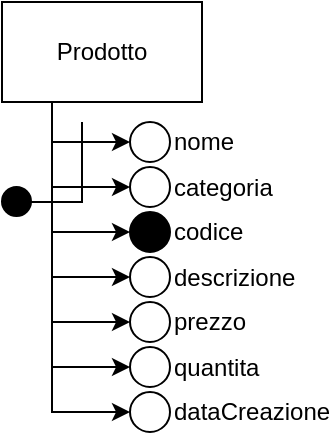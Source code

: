 <mxfile version="24.0.4" type="device">
  <diagram name="Pagina-1" id="NeiQPInyclITjD2OPLsx">
    <mxGraphModel dx="503" dy="304" grid="1" gridSize="10" guides="1" tooltips="1" connect="1" arrows="1" fold="1" page="1" pageScale="1" pageWidth="827" pageHeight="1169" math="0" shadow="0">
      <root>
        <mxCell id="0" />
        <mxCell id="1" parent="0" />
        <mxCell id="LWrKDJo1IioV-wh2_wNp-22" style="edgeStyle=orthogonalEdgeStyle;rounded=0;orthogonalLoop=1;jettySize=auto;html=1;exitX=0.25;exitY=1;exitDx=0;exitDy=0;entryX=0;entryY=0.5;entryDx=0;entryDy=0;" edge="1" parent="1" source="LWrKDJo1IioV-wh2_wNp-1" target="LWrKDJo1IioV-wh2_wNp-2">
          <mxGeometry relative="1" as="geometry" />
        </mxCell>
        <mxCell id="LWrKDJo1IioV-wh2_wNp-23" style="edgeStyle=orthogonalEdgeStyle;rounded=0;orthogonalLoop=1;jettySize=auto;html=1;exitX=0.25;exitY=1;exitDx=0;exitDy=0;entryX=0;entryY=0.5;entryDx=0;entryDy=0;" edge="1" parent="1" source="LWrKDJo1IioV-wh2_wNp-1" target="LWrKDJo1IioV-wh2_wNp-10">
          <mxGeometry relative="1" as="geometry" />
        </mxCell>
        <mxCell id="LWrKDJo1IioV-wh2_wNp-24" style="edgeStyle=orthogonalEdgeStyle;rounded=0;orthogonalLoop=1;jettySize=auto;html=1;exitX=0.25;exitY=1;exitDx=0;exitDy=0;entryX=0;entryY=0.5;entryDx=0;entryDy=0;" edge="1" parent="1" source="LWrKDJo1IioV-wh2_wNp-1" target="LWrKDJo1IioV-wh2_wNp-12">
          <mxGeometry relative="1" as="geometry" />
        </mxCell>
        <mxCell id="LWrKDJo1IioV-wh2_wNp-25" style="edgeStyle=orthogonalEdgeStyle;rounded=0;orthogonalLoop=1;jettySize=auto;html=1;exitX=0.25;exitY=1;exitDx=0;exitDy=0;entryX=0;entryY=0.5;entryDx=0;entryDy=0;" edge="1" parent="1" source="LWrKDJo1IioV-wh2_wNp-1" target="LWrKDJo1IioV-wh2_wNp-14">
          <mxGeometry relative="1" as="geometry" />
        </mxCell>
        <mxCell id="LWrKDJo1IioV-wh2_wNp-26" style="edgeStyle=orthogonalEdgeStyle;rounded=0;orthogonalLoop=1;jettySize=auto;html=1;exitX=0.25;exitY=1;exitDx=0;exitDy=0;entryX=0;entryY=0.5;entryDx=0;entryDy=0;" edge="1" parent="1" source="LWrKDJo1IioV-wh2_wNp-1" target="LWrKDJo1IioV-wh2_wNp-16">
          <mxGeometry relative="1" as="geometry" />
        </mxCell>
        <mxCell id="LWrKDJo1IioV-wh2_wNp-27" style="edgeStyle=orthogonalEdgeStyle;rounded=0;orthogonalLoop=1;jettySize=auto;html=1;exitX=0.25;exitY=1;exitDx=0;exitDy=0;entryX=0;entryY=0.5;entryDx=0;entryDy=0;" edge="1" parent="1" source="LWrKDJo1IioV-wh2_wNp-1" target="LWrKDJo1IioV-wh2_wNp-18">
          <mxGeometry relative="1" as="geometry" />
        </mxCell>
        <mxCell id="LWrKDJo1IioV-wh2_wNp-28" style="edgeStyle=orthogonalEdgeStyle;rounded=0;orthogonalLoop=1;jettySize=auto;html=1;exitX=0.25;exitY=1;exitDx=0;exitDy=0;entryX=0;entryY=0.5;entryDx=0;entryDy=0;" edge="1" parent="1" source="LWrKDJo1IioV-wh2_wNp-1" target="LWrKDJo1IioV-wh2_wNp-20">
          <mxGeometry relative="1" as="geometry" />
        </mxCell>
        <mxCell id="LWrKDJo1IioV-wh2_wNp-1" value="Prodotto" style="rounded=0;whiteSpace=wrap;html=1;" vertex="1" parent="1">
          <mxGeometry x="310" y="170" width="100" height="50" as="geometry" />
        </mxCell>
        <mxCell id="LWrKDJo1IioV-wh2_wNp-2" value="" style="ellipse;whiteSpace=wrap;html=1;aspect=fixed;" vertex="1" parent="1">
          <mxGeometry x="374" y="230" width="20" height="20" as="geometry" />
        </mxCell>
        <mxCell id="LWrKDJo1IioV-wh2_wNp-3" value="nome" style="text;html=1;align=left;verticalAlign=middle;whiteSpace=wrap;rounded=0;" vertex="1" parent="1">
          <mxGeometry x="394" y="227.5" width="60" height="25" as="geometry" />
        </mxCell>
        <mxCell id="LWrKDJo1IioV-wh2_wNp-10" value="" style="ellipse;whiteSpace=wrap;html=1;aspect=fixed;" vertex="1" parent="1">
          <mxGeometry x="374" y="252.5" width="20" height="20" as="geometry" />
        </mxCell>
        <mxCell id="LWrKDJo1IioV-wh2_wNp-11" value="categoria" style="text;html=1;align=left;verticalAlign=middle;whiteSpace=wrap;rounded=0;" vertex="1" parent="1">
          <mxGeometry x="394" y="250" width="60" height="25" as="geometry" />
        </mxCell>
        <mxCell id="LWrKDJo1IioV-wh2_wNp-12" value="" style="ellipse;whiteSpace=wrap;html=1;aspect=fixed;fillColor=#000000;" vertex="1" parent="1">
          <mxGeometry x="374" y="275" width="20" height="20" as="geometry" />
        </mxCell>
        <mxCell id="LWrKDJo1IioV-wh2_wNp-13" value="codice" style="text;html=1;align=left;verticalAlign=middle;whiteSpace=wrap;rounded=0;" vertex="1" parent="1">
          <mxGeometry x="394" y="272.5" width="60" height="25" as="geometry" />
        </mxCell>
        <mxCell id="LWrKDJo1IioV-wh2_wNp-14" value="" style="ellipse;whiteSpace=wrap;html=1;aspect=fixed;" vertex="1" parent="1">
          <mxGeometry x="374" y="297.5" width="20" height="20" as="geometry" />
        </mxCell>
        <mxCell id="LWrKDJo1IioV-wh2_wNp-15" value="descrizione" style="text;html=1;align=left;verticalAlign=middle;whiteSpace=wrap;rounded=0;" vertex="1" parent="1">
          <mxGeometry x="394" y="295" width="60" height="25" as="geometry" />
        </mxCell>
        <mxCell id="LWrKDJo1IioV-wh2_wNp-16" value="" style="ellipse;whiteSpace=wrap;html=1;aspect=fixed;" vertex="1" parent="1">
          <mxGeometry x="374" y="320" width="20" height="20" as="geometry" />
        </mxCell>
        <mxCell id="LWrKDJo1IioV-wh2_wNp-17" value="prezzo" style="text;html=1;align=left;verticalAlign=middle;whiteSpace=wrap;rounded=0;" vertex="1" parent="1">
          <mxGeometry x="394" y="317.5" width="60" height="25" as="geometry" />
        </mxCell>
        <mxCell id="LWrKDJo1IioV-wh2_wNp-18" value="" style="ellipse;whiteSpace=wrap;html=1;aspect=fixed;" vertex="1" parent="1">
          <mxGeometry x="374" y="342.5" width="20" height="20" as="geometry" />
        </mxCell>
        <mxCell id="LWrKDJo1IioV-wh2_wNp-19" value="quantita" style="text;html=1;align=left;verticalAlign=middle;whiteSpace=wrap;rounded=0;" vertex="1" parent="1">
          <mxGeometry x="394" y="340" width="60" height="25" as="geometry" />
        </mxCell>
        <mxCell id="LWrKDJo1IioV-wh2_wNp-20" value="" style="ellipse;whiteSpace=wrap;html=1;aspect=fixed;" vertex="1" parent="1">
          <mxGeometry x="374" y="365" width="20" height="20" as="geometry" />
        </mxCell>
        <mxCell id="LWrKDJo1IioV-wh2_wNp-21" value="dataCreazione" style="text;html=1;align=left;verticalAlign=middle;whiteSpace=wrap;rounded=0;" vertex="1" parent="1">
          <mxGeometry x="394" y="362.5" width="60" height="25" as="geometry" />
        </mxCell>
        <mxCell id="LWrKDJo1IioV-wh2_wNp-29" value="" style="endArrow=none;html=1;rounded=0;" edge="1" parent="1">
          <mxGeometry width="50" height="50" relative="1" as="geometry">
            <mxPoint x="350" y="270" as="sourcePoint" />
            <mxPoint x="350" y="230" as="targetPoint" />
          </mxGeometry>
        </mxCell>
        <mxCell id="LWrKDJo1IioV-wh2_wNp-30" value="" style="endArrow=none;html=1;rounded=0;endSize=6;" edge="1" parent="1">
          <mxGeometry width="50" height="50" relative="1" as="geometry">
            <mxPoint x="320" y="270" as="sourcePoint" />
            <mxPoint x="350.5" y="270" as="targetPoint" />
          </mxGeometry>
        </mxCell>
        <mxCell id="LWrKDJo1IioV-wh2_wNp-31" value="" style="ellipse;whiteSpace=wrap;html=1;aspect=fixed;fillColor=#000000;" vertex="1" parent="1">
          <mxGeometry x="310" y="262.5" width="14.5" height="14.5" as="geometry" />
        </mxCell>
      </root>
    </mxGraphModel>
  </diagram>
</mxfile>
